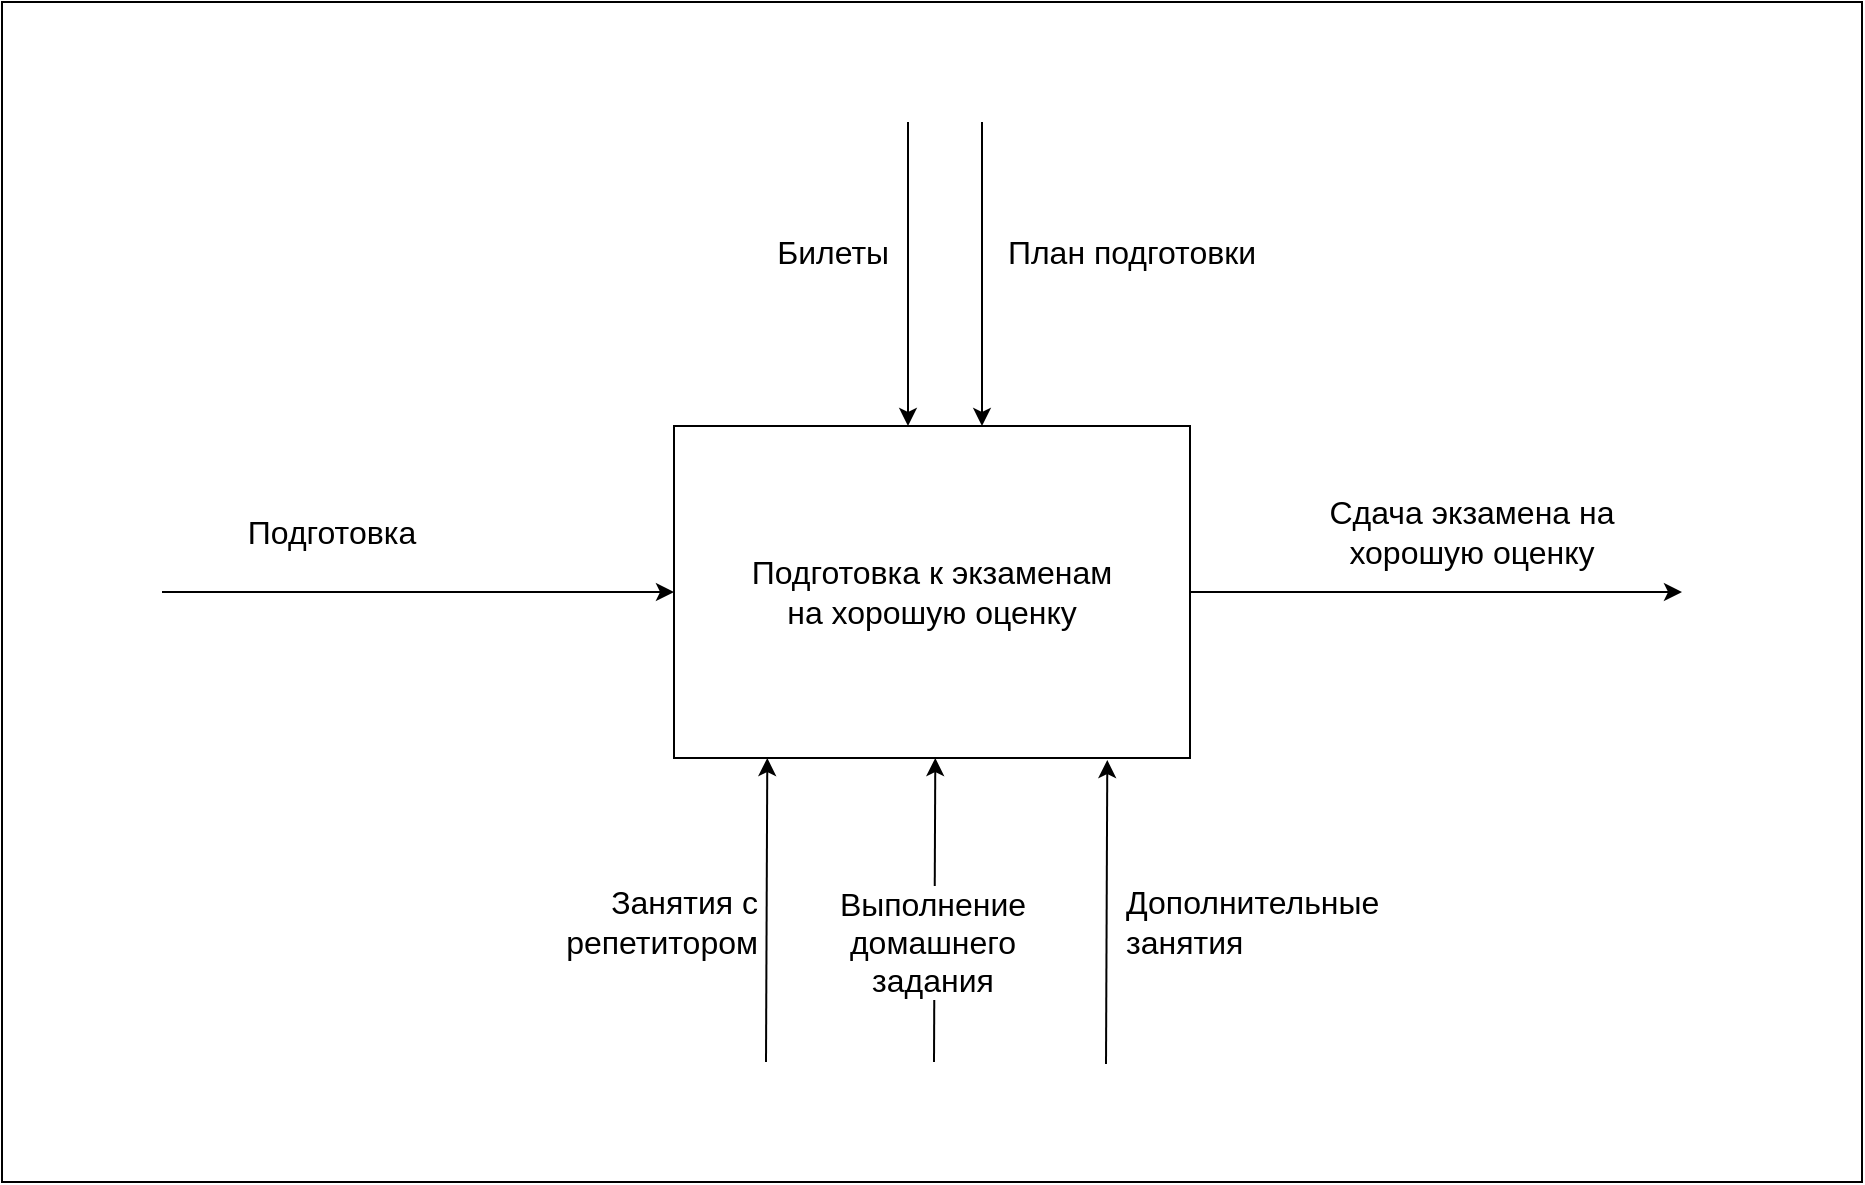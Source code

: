 <mxfile version="20.5.3" type="device"><diagram id="gvb1eFPWVWTImx4T94hI" name="Страница 1"><mxGraphModel dx="1146" dy="662" grid="1" gridSize="10" guides="1" tooltips="1" connect="1" arrows="1" fold="1" page="1" pageScale="1" pageWidth="1169" pageHeight="827" math="0" shadow="0"><root><mxCell id="0"/><mxCell id="1" parent="0"/><mxCell id="hedKUjCV_cS4VacUFPgS-1" value="" style="rounded=0;whiteSpace=wrap;html=1;" vertex="1" parent="1"><mxGeometry x="120" y="120" width="930" height="590" as="geometry"/></mxCell><mxCell id="hedKUjCV_cS4VacUFPgS-2" value="&lt;font style=&quot;font-size: 16px;&quot;&gt;Подготовка к экзаменам&lt;br&gt;на хорошую оценку&lt;br&gt;&lt;/font&gt;" style="rounded=0;whiteSpace=wrap;html=1;" vertex="1" parent="1"><mxGeometry x="456" y="332" width="258" height="166" as="geometry"/></mxCell><mxCell id="hedKUjCV_cS4VacUFPgS-4" value="" style="endArrow=classic;html=1;rounded=0;fontSize=16;entryX=0.5;entryY=0;entryDx=0;entryDy=0;" edge="1" parent="1"><mxGeometry width="50" height="50" relative="1" as="geometry"><mxPoint x="610" y="180" as="sourcePoint"/><mxPoint x="610" y="332" as="targetPoint"/></mxGeometry></mxCell><mxCell id="hedKUjCV_cS4VacUFPgS-5" value="" style="endArrow=classic;html=1;rounded=0;fontSize=16;entryX=0;entryY=0.5;entryDx=0;entryDy=0;" edge="1" parent="1" target="hedKUjCV_cS4VacUFPgS-2"><mxGeometry width="50" height="50" relative="1" as="geometry"><mxPoint x="200" y="415" as="sourcePoint"/><mxPoint x="392.353" y="432" as="targetPoint"/></mxGeometry></mxCell><mxCell id="hedKUjCV_cS4VacUFPgS-6" value="" style="endArrow=classic;html=1;rounded=0;fontSize=16;" edge="1" parent="1" source="hedKUjCV_cS4VacUFPgS-2"><mxGeometry width="50" height="50" relative="1" as="geometry"><mxPoint x="714" y="420.0" as="sourcePoint"/><mxPoint x="960" y="415" as="targetPoint"/></mxGeometry></mxCell><mxCell id="hedKUjCV_cS4VacUFPgS-7" value="" style="endArrow=classic;html=1;rounded=0;fontSize=16;" edge="1" parent="1"><mxGeometry width="50" height="50" relative="1" as="geometry"><mxPoint x="502" y="650" as="sourcePoint"/><mxPoint x="502.647" y="498" as="targetPoint"/></mxGeometry></mxCell><mxCell id="hedKUjCV_cS4VacUFPgS-8" value="План подготовки" style="text;html=1;strokeColor=none;fillColor=none;align=center;verticalAlign=middle;whiteSpace=wrap;rounded=0;fontSize=16;" vertex="1" parent="1"><mxGeometry x="610" y="230" width="150" height="30" as="geometry"/></mxCell><mxCell id="hedKUjCV_cS4VacUFPgS-11" value="Подготовка" style="text;html=1;strokeColor=none;fillColor=none;align=center;verticalAlign=middle;whiteSpace=wrap;rounded=0;fontSize=16;" vertex="1" parent="1"><mxGeometry x="210" y="370" width="150" height="30" as="geometry"/></mxCell><mxCell id="hedKUjCV_cS4VacUFPgS-12" value="Сдача экзамена на хорошую оценку" style="text;html=1;strokeColor=none;fillColor=none;align=center;verticalAlign=middle;whiteSpace=wrap;rounded=0;fontSize=16;" vertex="1" parent="1"><mxGeometry x="780" y="370" width="150" height="30" as="geometry"/></mxCell><mxCell id="hedKUjCV_cS4VacUFPgS-13" value="" style="endArrow=classic;html=1;rounded=0;fontSize=16;" edge="1" parent="1"><mxGeometry width="50" height="50" relative="1" as="geometry"><mxPoint x="586" y="650" as="sourcePoint"/><mxPoint x="586.647" y="498" as="targetPoint"/></mxGeometry></mxCell><mxCell id="hedKUjCV_cS4VacUFPgS-14" value="" style="endArrow=classic;html=1;rounded=0;fontSize=16;" edge="1" parent="1"><mxGeometry width="50" height="50" relative="1" as="geometry"><mxPoint x="672" y="651" as="sourcePoint"/><mxPoint x="672.647" y="499" as="targetPoint"/></mxGeometry></mxCell><mxCell id="hedKUjCV_cS4VacUFPgS-16" value="&lt;span style=&quot;background-color: initial;&quot;&gt;Дополнительные занятия&lt;br&gt;&lt;/span&gt;" style="text;html=1;strokeColor=none;fillColor=none;align=left;verticalAlign=middle;whiteSpace=wrap;rounded=0;fontSize=16;" vertex="1" parent="1"><mxGeometry x="680" y="520" width="110" height="120" as="geometry"/></mxCell><mxCell id="hedKUjCV_cS4VacUFPgS-17" value="&lt;span style=&quot;background-color: initial;&quot;&gt;Занятия с репетитором&lt;br&gt;&lt;/span&gt;" style="text;html=1;strokeColor=none;fillColor=none;align=right;verticalAlign=middle;whiteSpace=wrap;rounded=0;fontSize=16;" vertex="1" parent="1"><mxGeometry x="390" y="520" width="110" height="120" as="geometry"/></mxCell><mxCell id="hedKUjCV_cS4VacUFPgS-18" value="Выполнение домашнего задания" style="text;html=1;strokeColor=none;fillColor=none;align=center;verticalAlign=middle;whiteSpace=wrap;rounded=0;fontSize=16;labelBackgroundColor=default;" vertex="1" parent="1"><mxGeometry x="522.5" y="550" width="125" height="80" as="geometry"/></mxCell><mxCell id="hedKUjCV_cS4VacUFPgS-19" value="" style="endArrow=classic;html=1;rounded=0;fontSize=16;entryX=0.5;entryY=0;entryDx=0;entryDy=0;" edge="1" parent="1"><mxGeometry width="50" height="50" relative="1" as="geometry"><mxPoint x="573" y="180" as="sourcePoint"/><mxPoint x="573" y="332" as="targetPoint"/></mxGeometry></mxCell><mxCell id="hedKUjCV_cS4VacUFPgS-20" value="Билеты&amp;nbsp;" style="text;html=1;strokeColor=none;fillColor=none;align=right;verticalAlign=middle;whiteSpace=wrap;rounded=0;fontSize=16;" vertex="1" parent="1"><mxGeometry x="420" y="230" width="150" height="30" as="geometry"/></mxCell></root></mxGraphModel></diagram></mxfile>
